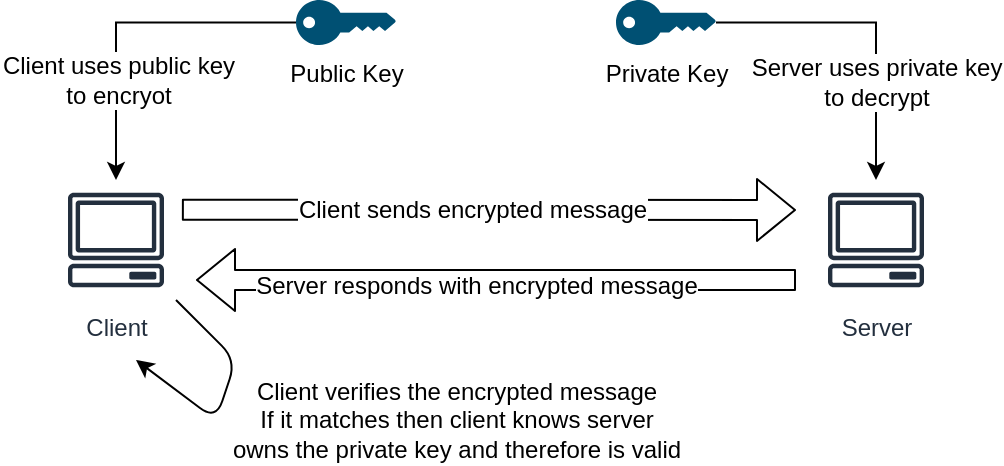 <mxfile version="12.5.4" type="device"><diagram id="txrkUQYShFGPCu3DDy3S" name="Page-1"><mxGraphModel dx="815" dy="499" grid="1" gridSize="10" guides="1" tooltips="1" connect="1" arrows="1" fold="1" page="1" pageScale="1" pageWidth="827" pageHeight="1169" math="0" shadow="0"><root><mxCell id="0"/><mxCell id="1" parent="0"/><mxCell id="PSNAiUdA1LiyVlnMnDVU-1" value="Client" style="outlineConnect=0;fontColor=#232F3E;gradientColor=none;strokeColor=#232F3E;fillColor=#ffffff;dashed=0;verticalLabelPosition=bottom;verticalAlign=top;align=center;html=1;fontSize=12;fontStyle=0;aspect=fixed;shape=mxgraph.aws4.resourceIcon;resIcon=mxgraph.aws4.client;" vertex="1" parent="1"><mxGeometry x="120" y="240" width="60" height="60" as="geometry"/></mxCell><mxCell id="PSNAiUdA1LiyVlnMnDVU-2" value="Server" style="outlineConnect=0;fontColor=#232F3E;gradientColor=none;strokeColor=#232F3E;fillColor=#ffffff;dashed=0;verticalLabelPosition=bottom;verticalAlign=top;align=center;html=1;fontSize=12;fontStyle=0;aspect=fixed;shape=mxgraph.aws4.resourceIcon;resIcon=mxgraph.aws4.client;" vertex="1" parent="1"><mxGeometry x="500" y="240" width="60" height="60" as="geometry"/></mxCell><mxCell id="PSNAiUdA1LiyVlnMnDVU-21" style="edgeStyle=orthogonalEdgeStyle;rounded=0;orthogonalLoop=1;jettySize=auto;html=1;exitX=0;exitY=0.5;exitDx=0;exitDy=0;exitPerimeter=0;" edge="1" parent="1" source="PSNAiUdA1LiyVlnMnDVU-3" target="PSNAiUdA1LiyVlnMnDVU-1"><mxGeometry relative="1" as="geometry"/></mxCell><mxCell id="PSNAiUdA1LiyVlnMnDVU-23" value="Client uses public key&lt;br&gt;to encryot" style="text;html=1;align=center;verticalAlign=middle;resizable=0;points=[];labelBackgroundColor=#ffffff;" vertex="1" connectable="0" parent="PSNAiUdA1LiyVlnMnDVU-21"><mxGeometry x="-0.146" y="1" relative="1" as="geometry"><mxPoint x="-17.58" y="27.95" as="offset"/></mxGeometry></mxCell><mxCell id="PSNAiUdA1LiyVlnMnDVU-3" value="Public Key" style="points=[[0,0.5,0],[0.24,0,0],[0.5,0.28,0],[0.995,0.475,0],[0.5,0.72,0],[0.24,1,0]];verticalLabelPosition=bottom;html=1;verticalAlign=top;aspect=fixed;align=center;pointerEvents=1;shape=mxgraph.cisco19.key;fillColor=#005073;strokeColor=none;" vertex="1" parent="1"><mxGeometry x="240" y="150" width="50" height="22.5" as="geometry"/></mxCell><mxCell id="PSNAiUdA1LiyVlnMnDVU-6" value="" style="shape=flexArrow;endArrow=classic;html=1;exitX=1.049;exitY=0.247;exitDx=0;exitDy=0;exitPerimeter=0;" edge="1" parent="1" source="PSNAiUdA1LiyVlnMnDVU-1"><mxGeometry width="50" height="50" relative="1" as="geometry"><mxPoint x="120" y="390" as="sourcePoint"/><mxPoint x="490" y="255" as="targetPoint"/></mxGeometry></mxCell><mxCell id="PSNAiUdA1LiyVlnMnDVU-7" value="Client sends encrypted message" style="text;html=1;align=center;verticalAlign=middle;resizable=0;points=[];labelBackgroundColor=#ffffff;" vertex="1" connectable="0" parent="PSNAiUdA1LiyVlnMnDVU-6"><mxGeometry x="-0.137" y="-2" relative="1" as="geometry"><mxPoint x="12.07" y="-2" as="offset"/></mxGeometry></mxCell><mxCell id="PSNAiUdA1LiyVlnMnDVU-8" value="" style="shape=flexArrow;endArrow=classic;html=1;" edge="1" parent="1"><mxGeometry width="50" height="50" relative="1" as="geometry"><mxPoint x="490" y="290" as="sourcePoint"/><mxPoint x="190" y="290" as="targetPoint"/></mxGeometry></mxCell><mxCell id="PSNAiUdA1LiyVlnMnDVU-10" value="Server responds with encrypted message" style="text;html=1;align=center;verticalAlign=middle;resizable=0;points=[];labelBackgroundColor=#ffffff;" vertex="1" connectable="0" parent="PSNAiUdA1LiyVlnMnDVU-8"><mxGeometry x="0.068" y="3" relative="1" as="geometry"><mxPoint as="offset"/></mxGeometry></mxCell><mxCell id="PSNAiUdA1LiyVlnMnDVU-22" style="edgeStyle=orthogonalEdgeStyle;rounded=0;orthogonalLoop=1;jettySize=auto;html=1;" edge="1" parent="1" source="PSNAiUdA1LiyVlnMnDVU-16" target="PSNAiUdA1LiyVlnMnDVU-2"><mxGeometry relative="1" as="geometry"/></mxCell><mxCell id="PSNAiUdA1LiyVlnMnDVU-24" value="Server uses private key&lt;br&gt;to decrypt" style="text;html=1;align=center;verticalAlign=middle;resizable=0;points=[];labelBackgroundColor=#ffffff;" vertex="1" connectable="0" parent="PSNAiUdA1LiyVlnMnDVU-22"><mxGeometry x="-0.125" relative="1" as="geometry"><mxPoint x="10.34" y="29" as="offset"/></mxGeometry></mxCell><mxCell id="PSNAiUdA1LiyVlnMnDVU-16" value="Private Key" style="points=[[0,0.5,0],[0.24,0,0],[0.5,0.28,0],[0.995,0.475,0],[0.5,0.72,0],[0.24,1,0]];verticalLabelPosition=bottom;html=1;verticalAlign=top;aspect=fixed;align=center;pointerEvents=1;shape=mxgraph.cisco19.key;fillColor=#005073;strokeColor=none;" vertex="1" parent="1"><mxGeometry x="400" y="150" width="50" height="22.5" as="geometry"/></mxCell><mxCell id="PSNAiUdA1LiyVlnMnDVU-31" value="" style="endArrow=classic;html=1;" edge="1" parent="1" source="PSNAiUdA1LiyVlnMnDVU-1"><mxGeometry width="50" height="50" relative="1" as="geometry"><mxPoint x="180" y="300" as="sourcePoint"/><mxPoint x="160" y="330" as="targetPoint"/><Array as="points"><mxPoint x="210" y="330"/><mxPoint x="200" y="360"/></Array></mxGeometry></mxCell><mxCell id="PSNAiUdA1LiyVlnMnDVU-32" value="Client verifies the encrypted message&lt;br&gt;If it matches then client knows server&lt;br&gt;owns the private key and therefore is valid" style="text;html=1;align=center;verticalAlign=middle;resizable=0;points=[];labelBackgroundColor=#ffffff;" vertex="1" connectable="0" parent="1"><mxGeometry x="320" y="360.0" as="geometry"><mxPoint as="offset"/></mxGeometry></mxCell></root></mxGraphModel></diagram></mxfile>